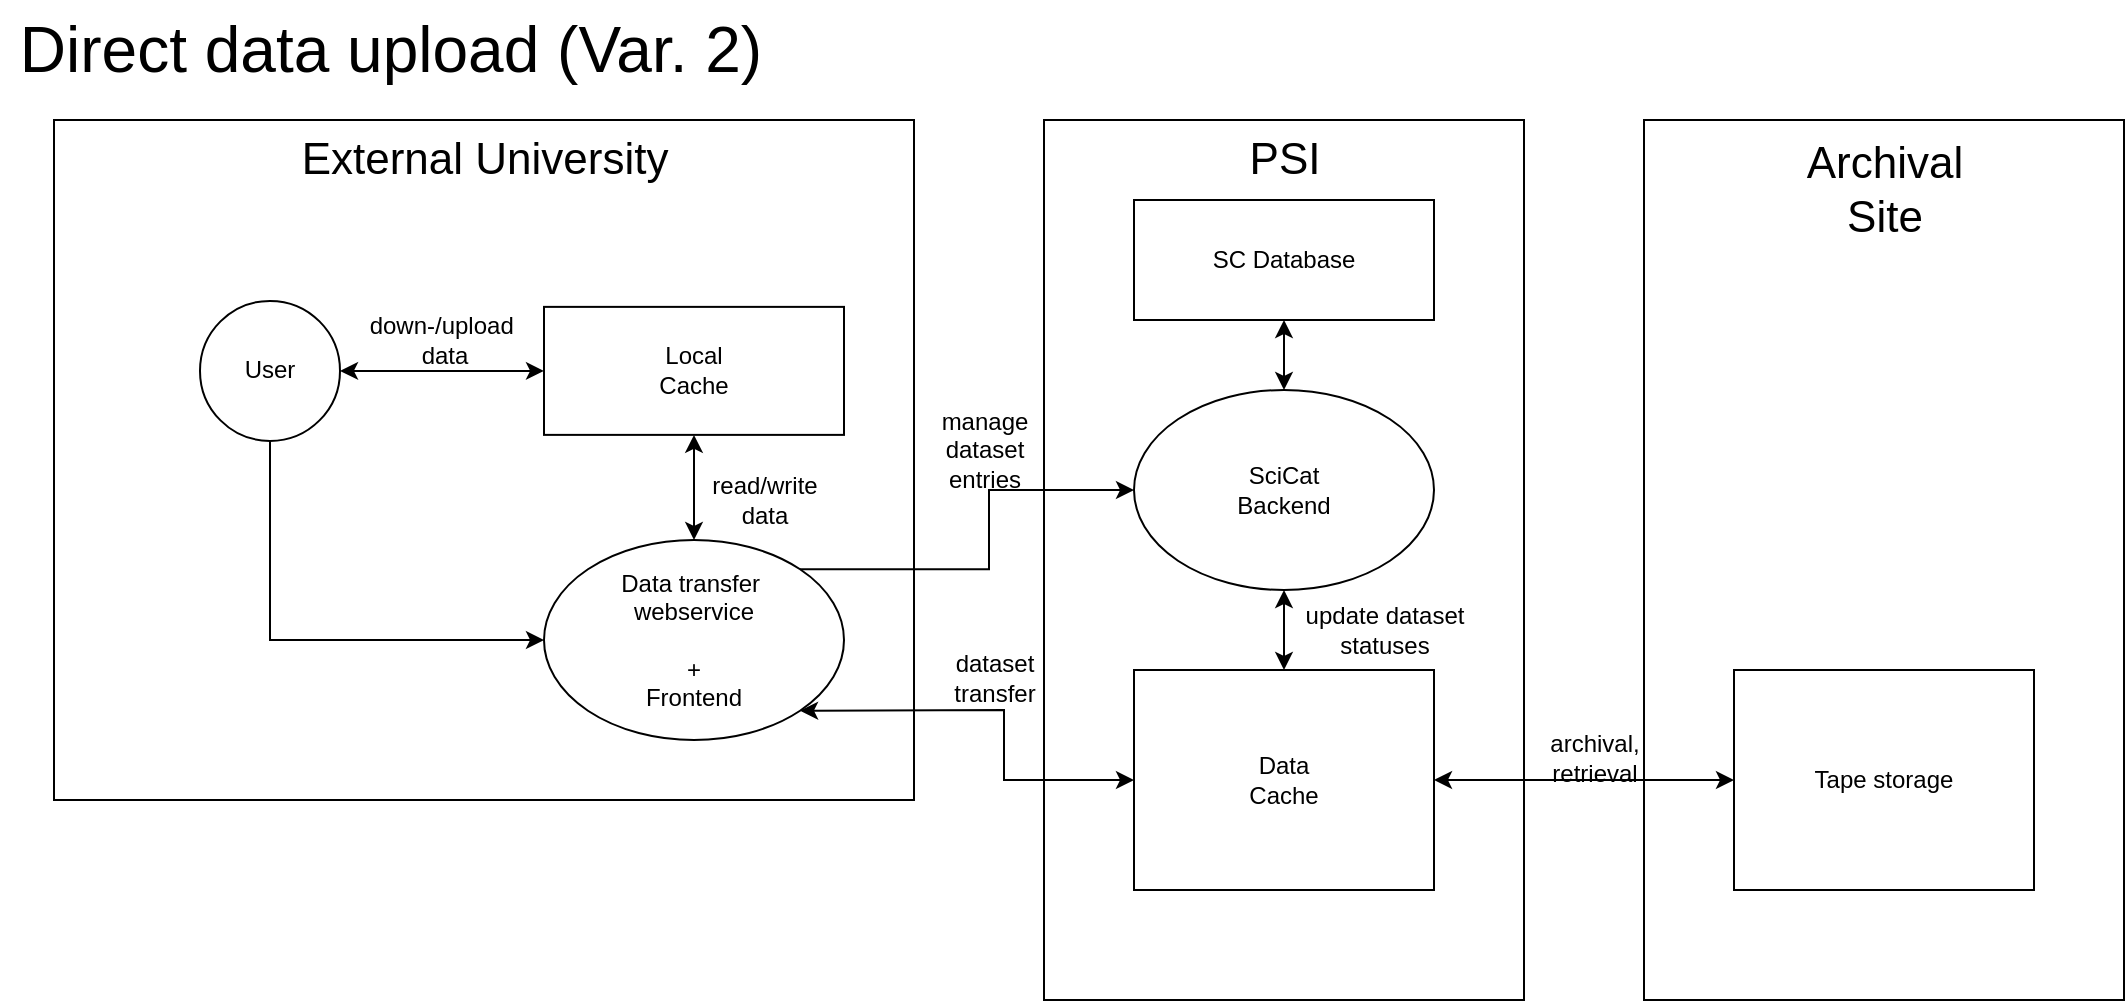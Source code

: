 <mxfile version="23.1.2" type="device">
  <diagram name="Page-1" id="IpxJ4mC2YNPHf-15_SMo">
    <mxGraphModel dx="1472" dy="1026" grid="1" gridSize="10" guides="1" tooltips="1" connect="1" arrows="1" fold="1" page="1" pageScale="1" pageWidth="1169" pageHeight="827" math="0" shadow="0">
      <root>
        <mxCell id="0" />
        <mxCell id="1" parent="0" />
        <mxCell id="Qtx_ZqEV-sZvL8ISs7kM-2" value="" style="rounded=0;whiteSpace=wrap;html=1;fillColor=default;" parent="1" vertex="1">
          <mxGeometry x="562" y="60" width="240" height="440" as="geometry" />
        </mxCell>
        <mxCell id="Qtx_ZqEV-sZvL8ISs7kM-39" value="" style="rounded=0;whiteSpace=wrap;html=1;fillColor=default;" parent="1" vertex="1">
          <mxGeometry x="862" y="60" width="240" height="440" as="geometry" />
        </mxCell>
        <mxCell id="Qtx_ZqEV-sZvL8ISs7kM-1" value="" style="rounded=0;whiteSpace=wrap;html=1;fillColor=default;" parent="1" vertex="1">
          <mxGeometry x="67" y="60" width="430" height="340" as="geometry" />
        </mxCell>
        <mxCell id="Qtx_ZqEV-sZvL8ISs7kM-29" value="User" style="ellipse;whiteSpace=wrap;html=1;" parent="1" vertex="1">
          <mxGeometry x="140" y="150.44" width="70" height="70" as="geometry" />
        </mxCell>
        <mxCell id="Qtx_ZqEV-sZvL8ISs7kM-6" value="&lt;div&gt;&lt;font style=&quot;font-size: 22px;&quot;&gt;External University&lt;/font&gt;&lt;/div&gt;" style="text;html=1;align=center;verticalAlign=middle;resizable=0;points=[];autosize=1;strokeColor=none;fillColor=none;" parent="1" vertex="1">
          <mxGeometry x="177" y="60" width="210" height="40" as="geometry" />
        </mxCell>
        <mxCell id="Qtx_ZqEV-sZvL8ISs7kM-37" style="edgeStyle=orthogonalEdgeStyle;rounded=0;orthogonalLoop=1;jettySize=auto;html=1;exitX=1;exitY=0;exitDx=0;exitDy=0;entryX=0;entryY=0.5;entryDx=0;entryDy=0;" parent="1" source="Qtx_ZqEV-sZvL8ISs7kM-16" target="Qtx_ZqEV-sZvL8ISs7kM-36" edge="1">
          <mxGeometry relative="1" as="geometry" />
        </mxCell>
        <mxCell id="Qtx_ZqEV-sZvL8ISs7kM-16" value="&lt;div&gt;Data transfer&amp;nbsp;&lt;/div&gt;&lt;div&gt;webservice&lt;/div&gt;&lt;div&gt;&lt;br&gt;&lt;/div&gt;&lt;div&gt;+&lt;/div&gt;&lt;div&gt;Frontend&lt;br&gt;&lt;/div&gt;" style="ellipse;whiteSpace=wrap;html=1;" parent="1" vertex="1">
          <mxGeometry x="312" y="270" width="150" height="100" as="geometry" />
        </mxCell>
        <mxCell id="Qtx_ZqEV-sZvL8ISs7kM-25" value="" style="endArrow=classic;html=1;rounded=0;entryX=0;entryY=0.5;entryDx=0;entryDy=0;" parent="1" source="Qtx_ZqEV-sZvL8ISs7kM-29" target="Qtx_ZqEV-sZvL8ISs7kM-16" edge="1">
          <mxGeometry width="50" height="50" relative="1" as="geometry">
            <mxPoint x="530" y="500" as="sourcePoint" />
            <mxPoint x="130" y="680" as="targetPoint" />
            <Array as="points">
              <mxPoint x="175" y="320" />
            </Array>
          </mxGeometry>
        </mxCell>
        <mxCell id="Qtx_ZqEV-sZvL8ISs7kM-27" style="edgeStyle=orthogonalEdgeStyle;rounded=0;orthogonalLoop=1;jettySize=auto;html=1;exitX=0.5;exitY=1;exitDx=0;exitDy=0;" parent="1" edge="1">
          <mxGeometry relative="1" as="geometry">
            <mxPoint x="230" y="254.44" as="sourcePoint" />
            <mxPoint x="230" y="254.44" as="targetPoint" />
          </mxGeometry>
        </mxCell>
        <mxCell id="Qtx_ZqEV-sZvL8ISs7kM-28" style="edgeStyle=orthogonalEdgeStyle;rounded=0;orthogonalLoop=1;jettySize=auto;html=1;exitX=0.5;exitY=1;exitDx=0;exitDy=0;" parent="1" edge="1">
          <mxGeometry relative="1" as="geometry">
            <mxPoint x="230" y="254.44" as="sourcePoint" />
            <mxPoint x="230" y="254.44" as="targetPoint" />
          </mxGeometry>
        </mxCell>
        <mxCell id="Qtx_ZqEV-sZvL8ISs7kM-40" value="&lt;div&gt;&lt;font style=&quot;font-size: 22px;&quot;&gt;Archival&lt;/font&gt;&lt;/div&gt;&lt;div&gt;&lt;font style=&quot;font-size: 22px;&quot;&gt;Site&lt;br&gt;&lt;/font&gt;&lt;/div&gt;" style="text;html=1;align=center;verticalAlign=middle;resizable=0;points=[];autosize=1;strokeColor=none;fillColor=none;" parent="1" vertex="1">
          <mxGeometry x="932.004" y="60" width="100" height="70" as="geometry" />
        </mxCell>
        <mxCell id="Qtx_ZqEV-sZvL8ISs7kM-44" value="Tape storage" style="rounded=0;whiteSpace=wrap;html=1;" parent="1" vertex="1">
          <mxGeometry x="907" y="335" width="150" height="110" as="geometry" />
        </mxCell>
        <mxCell id="Qtx_ZqEV-sZvL8ISs7kM-45" value="" style="endArrow=classic;startArrow=classic;html=1;rounded=0;entryX=0;entryY=0.5;entryDx=0;entryDy=0;" parent="1" source="Qtx_ZqEV-sZvL8ISs7kM-31" target="Qtx_ZqEV-sZvL8ISs7kM-44" edge="1">
          <mxGeometry width="50" height="50" relative="1" as="geometry">
            <mxPoint x="792" y="434" as="sourcePoint" />
            <mxPoint x="842" y="384" as="targetPoint" />
          </mxGeometry>
        </mxCell>
        <mxCell id="Qtx_ZqEV-sZvL8ISs7kM-3" value="&lt;font style=&quot;font-size: 22px;&quot;&gt;PSI&lt;/font&gt;" style="text;html=1;align=center;verticalAlign=middle;resizable=0;points=[];autosize=1;strokeColor=none;fillColor=none;" parent="1" vertex="1">
          <mxGeometry x="652.004" y="60" width="60" height="40" as="geometry" />
        </mxCell>
        <mxCell id="Qtx_ZqEV-sZvL8ISs7kM-31" value="Data&lt;br&gt;&lt;div&gt;Cache&lt;/div&gt;" style="rounded=0;whiteSpace=wrap;html=1;" parent="1" vertex="1">
          <mxGeometry x="607" y="335" width="150" height="110" as="geometry" />
        </mxCell>
        <mxCell id="Qtx_ZqEV-sZvL8ISs7kM-36" value="&lt;div&gt;SciCat&lt;/div&gt;&lt;div&gt;Backend&lt;br&gt;&lt;/div&gt;" style="ellipse;whiteSpace=wrap;html=1;" parent="1" vertex="1">
          <mxGeometry x="607" y="195" width="150" height="100" as="geometry" />
        </mxCell>
        <mxCell id="Qtx_ZqEV-sZvL8ISs7kM-38" value="" style="endArrow=classic;startArrow=classic;html=1;rounded=0;entryX=0.5;entryY=1;entryDx=0;entryDy=0;exitX=0.5;exitY=0;exitDx=0;exitDy=0;" parent="1" source="Qtx_ZqEV-sZvL8ISs7kM-31" target="Qtx_ZqEV-sZvL8ISs7kM-36" edge="1">
          <mxGeometry width="50" height="50" relative="1" as="geometry">
            <mxPoint x="632" y="410" as="sourcePoint" />
            <mxPoint x="682" y="360" as="targetPoint" />
          </mxGeometry>
        </mxCell>
        <mxCell id="Qtx_ZqEV-sZvL8ISs7kM-42" value="SC Database" style="rounded=0;whiteSpace=wrap;html=1;" parent="1" vertex="1">
          <mxGeometry x="607" y="100" width="150" height="60" as="geometry" />
        </mxCell>
        <mxCell id="Qtx_ZqEV-sZvL8ISs7kM-43" value="" style="endArrow=classic;startArrow=classic;html=1;rounded=0;entryX=0.5;entryY=1;entryDx=0;entryDy=0;exitX=0.5;exitY=0;exitDx=0;exitDy=0;" parent="1" source="Qtx_ZqEV-sZvL8ISs7kM-36" target="Qtx_ZqEV-sZvL8ISs7kM-42" edge="1">
          <mxGeometry width="50" height="50" relative="1" as="geometry">
            <mxPoint x="632" y="210" as="sourcePoint" />
            <mxPoint x="682" y="160" as="targetPoint" />
          </mxGeometry>
        </mxCell>
        <mxCell id="Qtx_ZqEV-sZvL8ISs7kM-48" value="&lt;div&gt;archival,&lt;/div&gt;&lt;div&gt;retrieval&lt;/div&gt;" style="text;html=1;align=center;verticalAlign=middle;resizable=0;points=[];autosize=1;strokeColor=none;fillColor=none;" parent="1" vertex="1">
          <mxGeometry x="802" y="359" width="70" height="40" as="geometry" />
        </mxCell>
        <mxCell id="Qtx_ZqEV-sZvL8ISs7kM-49" value="" style="endArrow=classic;startArrow=classic;html=1;rounded=0;exitX=1;exitY=1;exitDx=0;exitDy=0;entryX=0;entryY=0.5;entryDx=0;entryDy=0;" parent="1" source="Qtx_ZqEV-sZvL8ISs7kM-16" target="Qtx_ZqEV-sZvL8ISs7kM-31" edge="1">
          <mxGeometry width="50" height="50" relative="1" as="geometry">
            <mxPoint x="512" y="260" as="sourcePoint" />
            <mxPoint x="562" y="210" as="targetPoint" />
            <Array as="points">
              <mxPoint x="542" y="355" />
              <mxPoint x="542" y="390" />
            </Array>
          </mxGeometry>
        </mxCell>
        <mxCell id="Qtx_ZqEV-sZvL8ISs7kM-50" value="&lt;div&gt;dataset&lt;/div&gt;&lt;div&gt;transfer&lt;br&gt;&lt;/div&gt;" style="text;html=1;align=center;verticalAlign=middle;resizable=0;points=[];autosize=1;strokeColor=none;fillColor=none;" parent="1" vertex="1">
          <mxGeometry x="507" y="319" width="60" height="40" as="geometry" />
        </mxCell>
        <mxCell id="Qtx_ZqEV-sZvL8ISs7kM-51" value="&lt;div&gt;manage&lt;br&gt;&lt;/div&gt;&lt;div&gt;dataset&lt;/div&gt;&lt;div&gt;entries&lt;br&gt;&lt;/div&gt;" style="text;html=1;align=center;verticalAlign=middle;resizable=0;points=[];autosize=1;strokeColor=none;fillColor=none;" parent="1" vertex="1">
          <mxGeometry x="497" y="195" width="70" height="60" as="geometry" />
        </mxCell>
        <mxCell id="Qtx_ZqEV-sZvL8ISs7kM-52" value="&lt;div&gt;update dataset&lt;/div&gt;&lt;div&gt;statuses&lt;/div&gt;" style="text;html=1;align=center;verticalAlign=middle;resizable=0;points=[];autosize=1;strokeColor=none;fillColor=none;" parent="1" vertex="1">
          <mxGeometry x="682" y="295" width="100" height="40" as="geometry" />
        </mxCell>
        <mxCell id="Qtx_ZqEV-sZvL8ISs7kM-56" value="&lt;font style=&quot;font-size: 32px;&quot;&gt;Direct data upload (Var. 2)&lt;br&gt;&lt;/font&gt;" style="text;html=1;align=center;verticalAlign=middle;resizable=0;points=[];autosize=1;strokeColor=none;fillColor=none;" parent="1" vertex="1">
          <mxGeometry x="40" width="390" height="50" as="geometry" />
        </mxCell>
        <mxCell id="LCoBVIRBcTyNbc4_5Wvu-2" value="&lt;div&gt;down-/upload&amp;nbsp;&lt;/div&gt;&lt;div&gt;data&lt;/div&gt;" style="text;html=1;align=center;verticalAlign=middle;resizable=0;points=[];autosize=1;strokeColor=none;fillColor=none;" parent="1" vertex="1">
          <mxGeometry x="212" y="150.44" width="100" height="40" as="geometry" />
        </mxCell>
        <mxCell id="LCoBVIRBcTyNbc4_5Wvu-4" value="Local&lt;br&gt;&lt;div&gt;Cache&lt;/div&gt;" style="rounded=0;whiteSpace=wrap;html=1;" parent="1" vertex="1">
          <mxGeometry x="312" y="153.44" width="150" height="64" as="geometry" />
        </mxCell>
        <mxCell id="LCoBVIRBcTyNbc4_5Wvu-5" value="" style="endArrow=classic;startArrow=classic;html=1;rounded=0;exitX=1;exitY=0.5;exitDx=0;exitDy=0;entryX=0;entryY=0.5;entryDx=0;entryDy=0;" parent="1" source="Qtx_ZqEV-sZvL8ISs7kM-29" target="LCoBVIRBcTyNbc4_5Wvu-4" edge="1">
          <mxGeometry width="50" height="50" relative="1" as="geometry">
            <mxPoint x="232" y="217.44" as="sourcePoint" />
            <mxPoint x="282" y="167.44" as="targetPoint" />
          </mxGeometry>
        </mxCell>
        <mxCell id="LCoBVIRBcTyNbc4_5Wvu-6" value="" style="endArrow=classic;startArrow=classic;html=1;rounded=0;exitX=0.5;exitY=1;exitDx=0;exitDy=0;entryX=0.5;entryY=0;entryDx=0;entryDy=0;" parent="1" source="LCoBVIRBcTyNbc4_5Wvu-4" target="Qtx_ZqEV-sZvL8ISs7kM-16" edge="1">
          <mxGeometry width="50" height="50" relative="1" as="geometry">
            <mxPoint x="542" y="320" as="sourcePoint" />
            <mxPoint x="387" y="370" as="targetPoint" />
          </mxGeometry>
        </mxCell>
        <mxCell id="LCoBVIRBcTyNbc4_5Wvu-8" value="&lt;div&gt;read/write&lt;/div&gt;&lt;div&gt;data&lt;br&gt;&lt;/div&gt;" style="text;html=1;align=center;verticalAlign=middle;resizable=0;points=[];autosize=1;strokeColor=none;fillColor=none;" parent="1" vertex="1">
          <mxGeometry x="382" y="230" width="80" height="40" as="geometry" />
        </mxCell>
      </root>
    </mxGraphModel>
  </diagram>
</mxfile>
